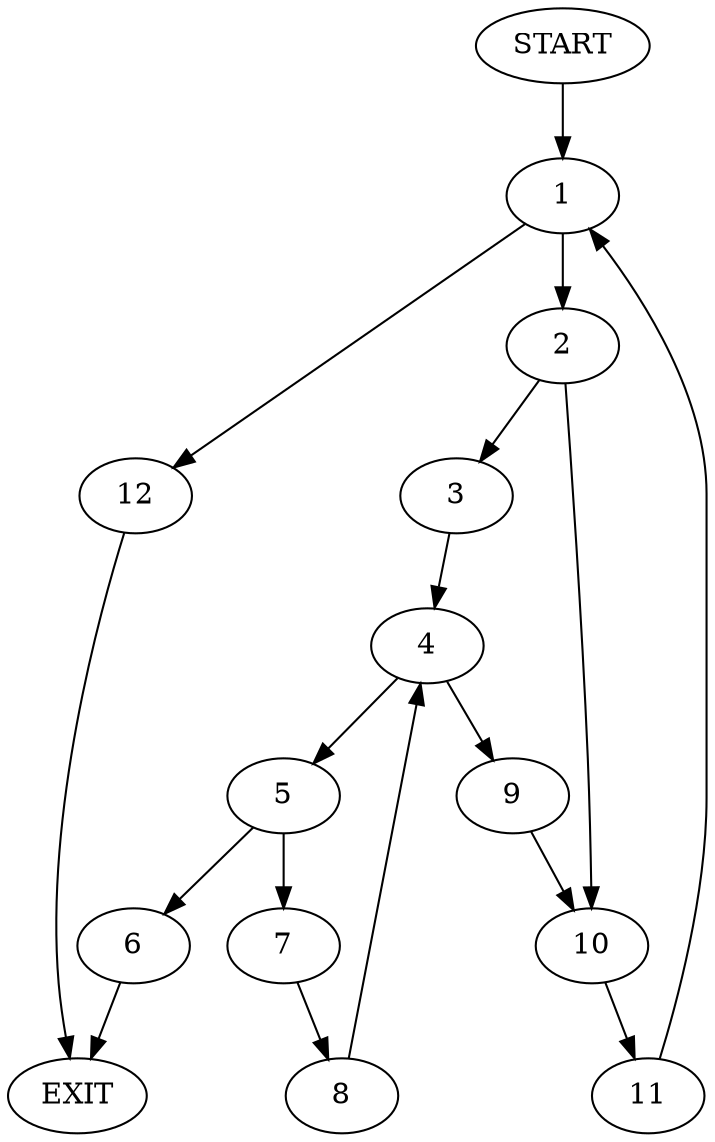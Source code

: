 digraph { 
0 [label="START"];
1;
2;
3;
4;
5;
6;
7;
8;
9;
10;
11;
12;
13[label="EXIT"];
0 -> 1;
1 -> 2;
1 -> 12;
2 -> 3;
2 -> 10;
3 -> 4;
4 -> 5;
4 -> 9;
5 -> 6;
5 -> 7;
6 -> 13;
7 -> 8;
8 -> 4;
9 -> 10;
10 -> 11;
11 -> 1;
12 -> 13;
}